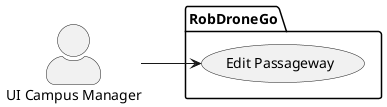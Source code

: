 @startuml scenaryLevel1
left to right direction

skinparam actorStyle awesome

actor "UI Campus Manager" as CM

package  RobDroneGo  {
  usecase "Edit Passageway" as UC2
}
CM --> UC2
@enduml
